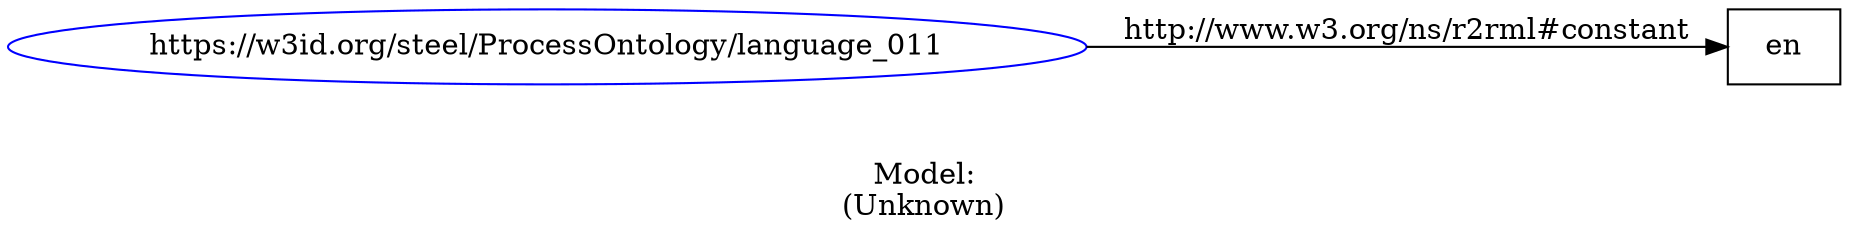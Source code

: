 digraph {
	rankdir = LR;
	charset="utf-8";

	"Rhttps://w3id.org/steel/ProcessOntology/language_011" -> "Len" [ label="http://www.w3.org/ns/r2rml#constant" ];

	// Resources
	"Rhttps://w3id.org/steel/ProcessOntology/language_011" [ label="https://w3id.org/steel/ProcessOntology/language_011", shape = ellipse, color = blue ];

	// Anonymous nodes

	// Literals
	"Len" [ label="en", shape = record ];

	label="\n\nModel:\n(Unknown)";
}
